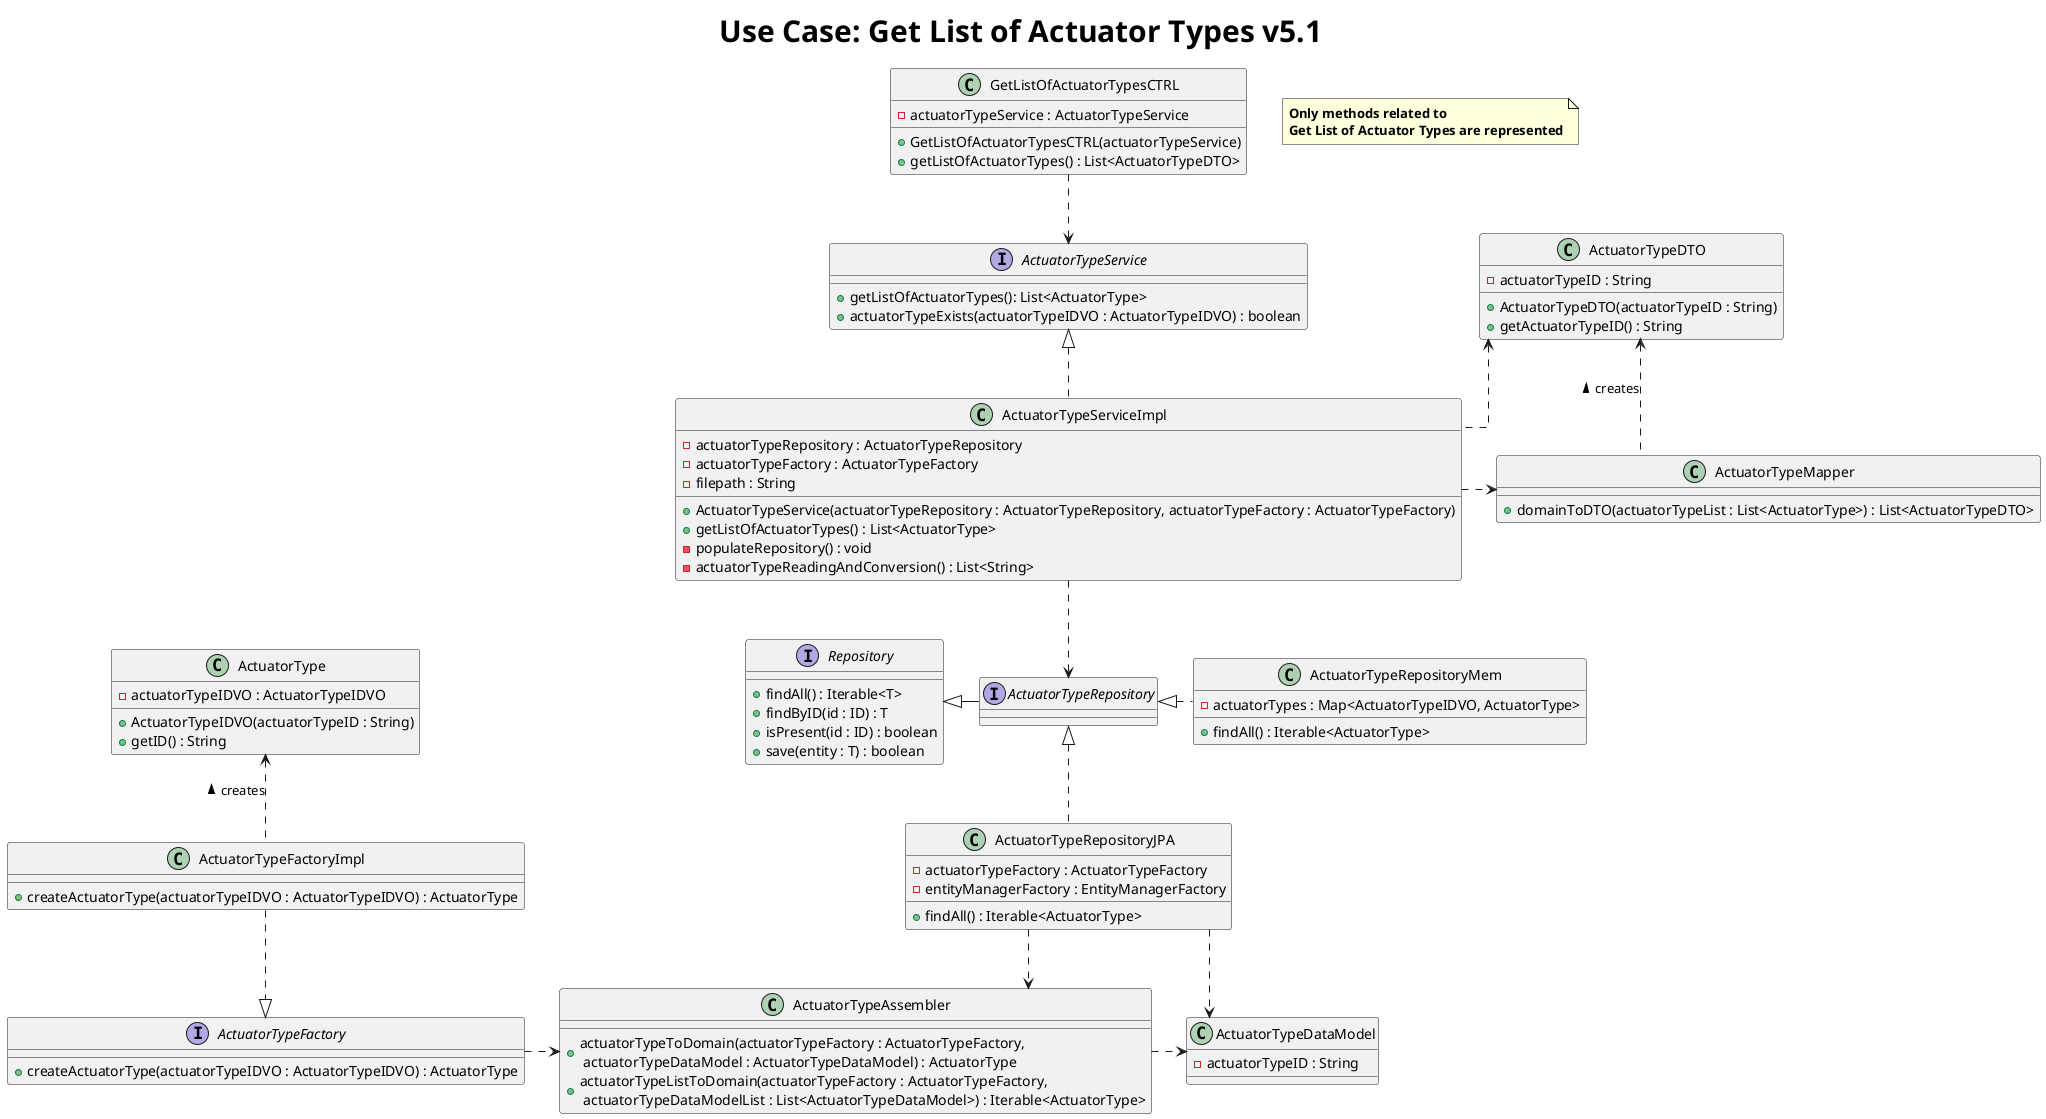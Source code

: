 @startuml
title <size: 30> Use Case: Get List of Actuator Types v5.1
note "<b>Only methods related to\n<b>Get List of Actuator Types are represented" as N1
skinparam linetype ortho



class GetListOfActuatorTypesCTRL {
    -actuatorTypeService : ActuatorTypeService

    +GetListOfActuatorTypesCTRL(actuatorTypeService)
    +getListOfActuatorTypes() : List<ActuatorTypeDTO>
}

class ActuatorTypeMapper{
    +domainToDTO(actuatorTypeList : List<ActuatorType>) : List<ActuatorTypeDTO>
}

class ActuatorTypeServiceImpl{
    -actuatorTypeRepository : ActuatorTypeRepository
    -actuatorTypeFactory : ActuatorTypeFactory
    - filepath : String

    +ActuatorTypeService(actuatorTypeRepository : ActuatorTypeRepository, actuatorTypeFactory : ActuatorTypeFactory)
    +getListOfActuatorTypes() : List<ActuatorType>
    -populateRepository() : void
    -actuatorTypeReadingAndConversion() : List<String>
}



class ActuatorTypeRepositoryMem{
    -actuatorTypes : Map<ActuatorTypeIDVO, ActuatorType>

    +findAll() : Iterable<ActuatorType>
}

class ActuatorTypeRepositoryJPA{
    -actuatorTypeFactory : ActuatorTypeFactory
    -entityManagerFactory : EntityManagerFactory

    +findAll() : Iterable<ActuatorType>
}


class ActuatorTypeDTO{
    -actuatorTypeID : String

    +ActuatorTypeDTO(actuatorTypeID : String)
    +getActuatorTypeID() : String
}


interface ActuatorTypeService{

    +getListOfActuatorTypes(): List<ActuatorType>
    +actuatorTypeExists(actuatorTypeIDVO : ActuatorTypeIDVO) : boolean
}


interface ActuatorTypeRepository{
}

interface Repository{
    + findAll() : Iterable<T>
    + findByID(id : ID) : T
    + isPresent(id : ID) : boolean
    + save(entity : T) : boolean
}

class ActuatorTypeAssembler{
    +actuatorTypeToDomain(actuatorTypeFactory : ActuatorTypeFactory,\n actuatorTypeDataModel : ActuatorTypeDataModel) : ActuatorType
    +actuatorTypeListToDomain(actuatorTypeFactory : ActuatorTypeFactory,\n actuatorTypeDataModelList : List<ActuatorTypeDataModel>) : Iterable<ActuatorType>
}

class ActuatorTypeDataModel{
    -actuatorTypeID : String
}

class ActuatorTypeFactoryImpl{
    +createActuatorType(actuatorTypeIDVO : ActuatorTypeIDVO) : ActuatorType
}

class ActuatorType{
    -actuatorTypeIDVO : ActuatorTypeIDVO

    +ActuatorTypeIDVO(actuatorTypeID : String)
    +getID() : String
}

interface ActuatorTypeFactory{
    +createActuatorType(actuatorTypeIDVO : ActuatorTypeIDVO) : ActuatorType
}


GetListOfActuatorTypesCTRL ..> ActuatorTypeService

ActuatorTypeService <|.. ActuatorTypeServiceImpl

ActuatorTypeServiceImpl .right.> ActuatorTypeMapper
ActuatorTypeServiceImpl .up.> ActuatorTypeDTO
ActuatorTypeMapper .up.> ActuatorTypeDTO : creates >

ActuatorTypeServiceImpl ..> ActuatorTypeRepository

ActuatorTypeRepository -left-|> Repository

ActuatorTypeRepositoryMem .left.|> ActuatorTypeRepository
ActuatorTypeRepositoryJPA .up.|> ActuatorTypeRepository

ActuatorTypeRepositoryJPA ..> ActuatorTypeAssembler
ActuatorTypeFactory .right.> ActuatorTypeAssembler

ActuatorTypeFactoryImpl ..|> ActuatorTypeFactory
ActuatorTypeFactoryImpl .up.> ActuatorType : creates >
ActuatorTypeRepositoryJPA ..> ActuatorTypeDataModel
ActuatorTypeAssembler .right.> ActuatorTypeDataModel



@enduml